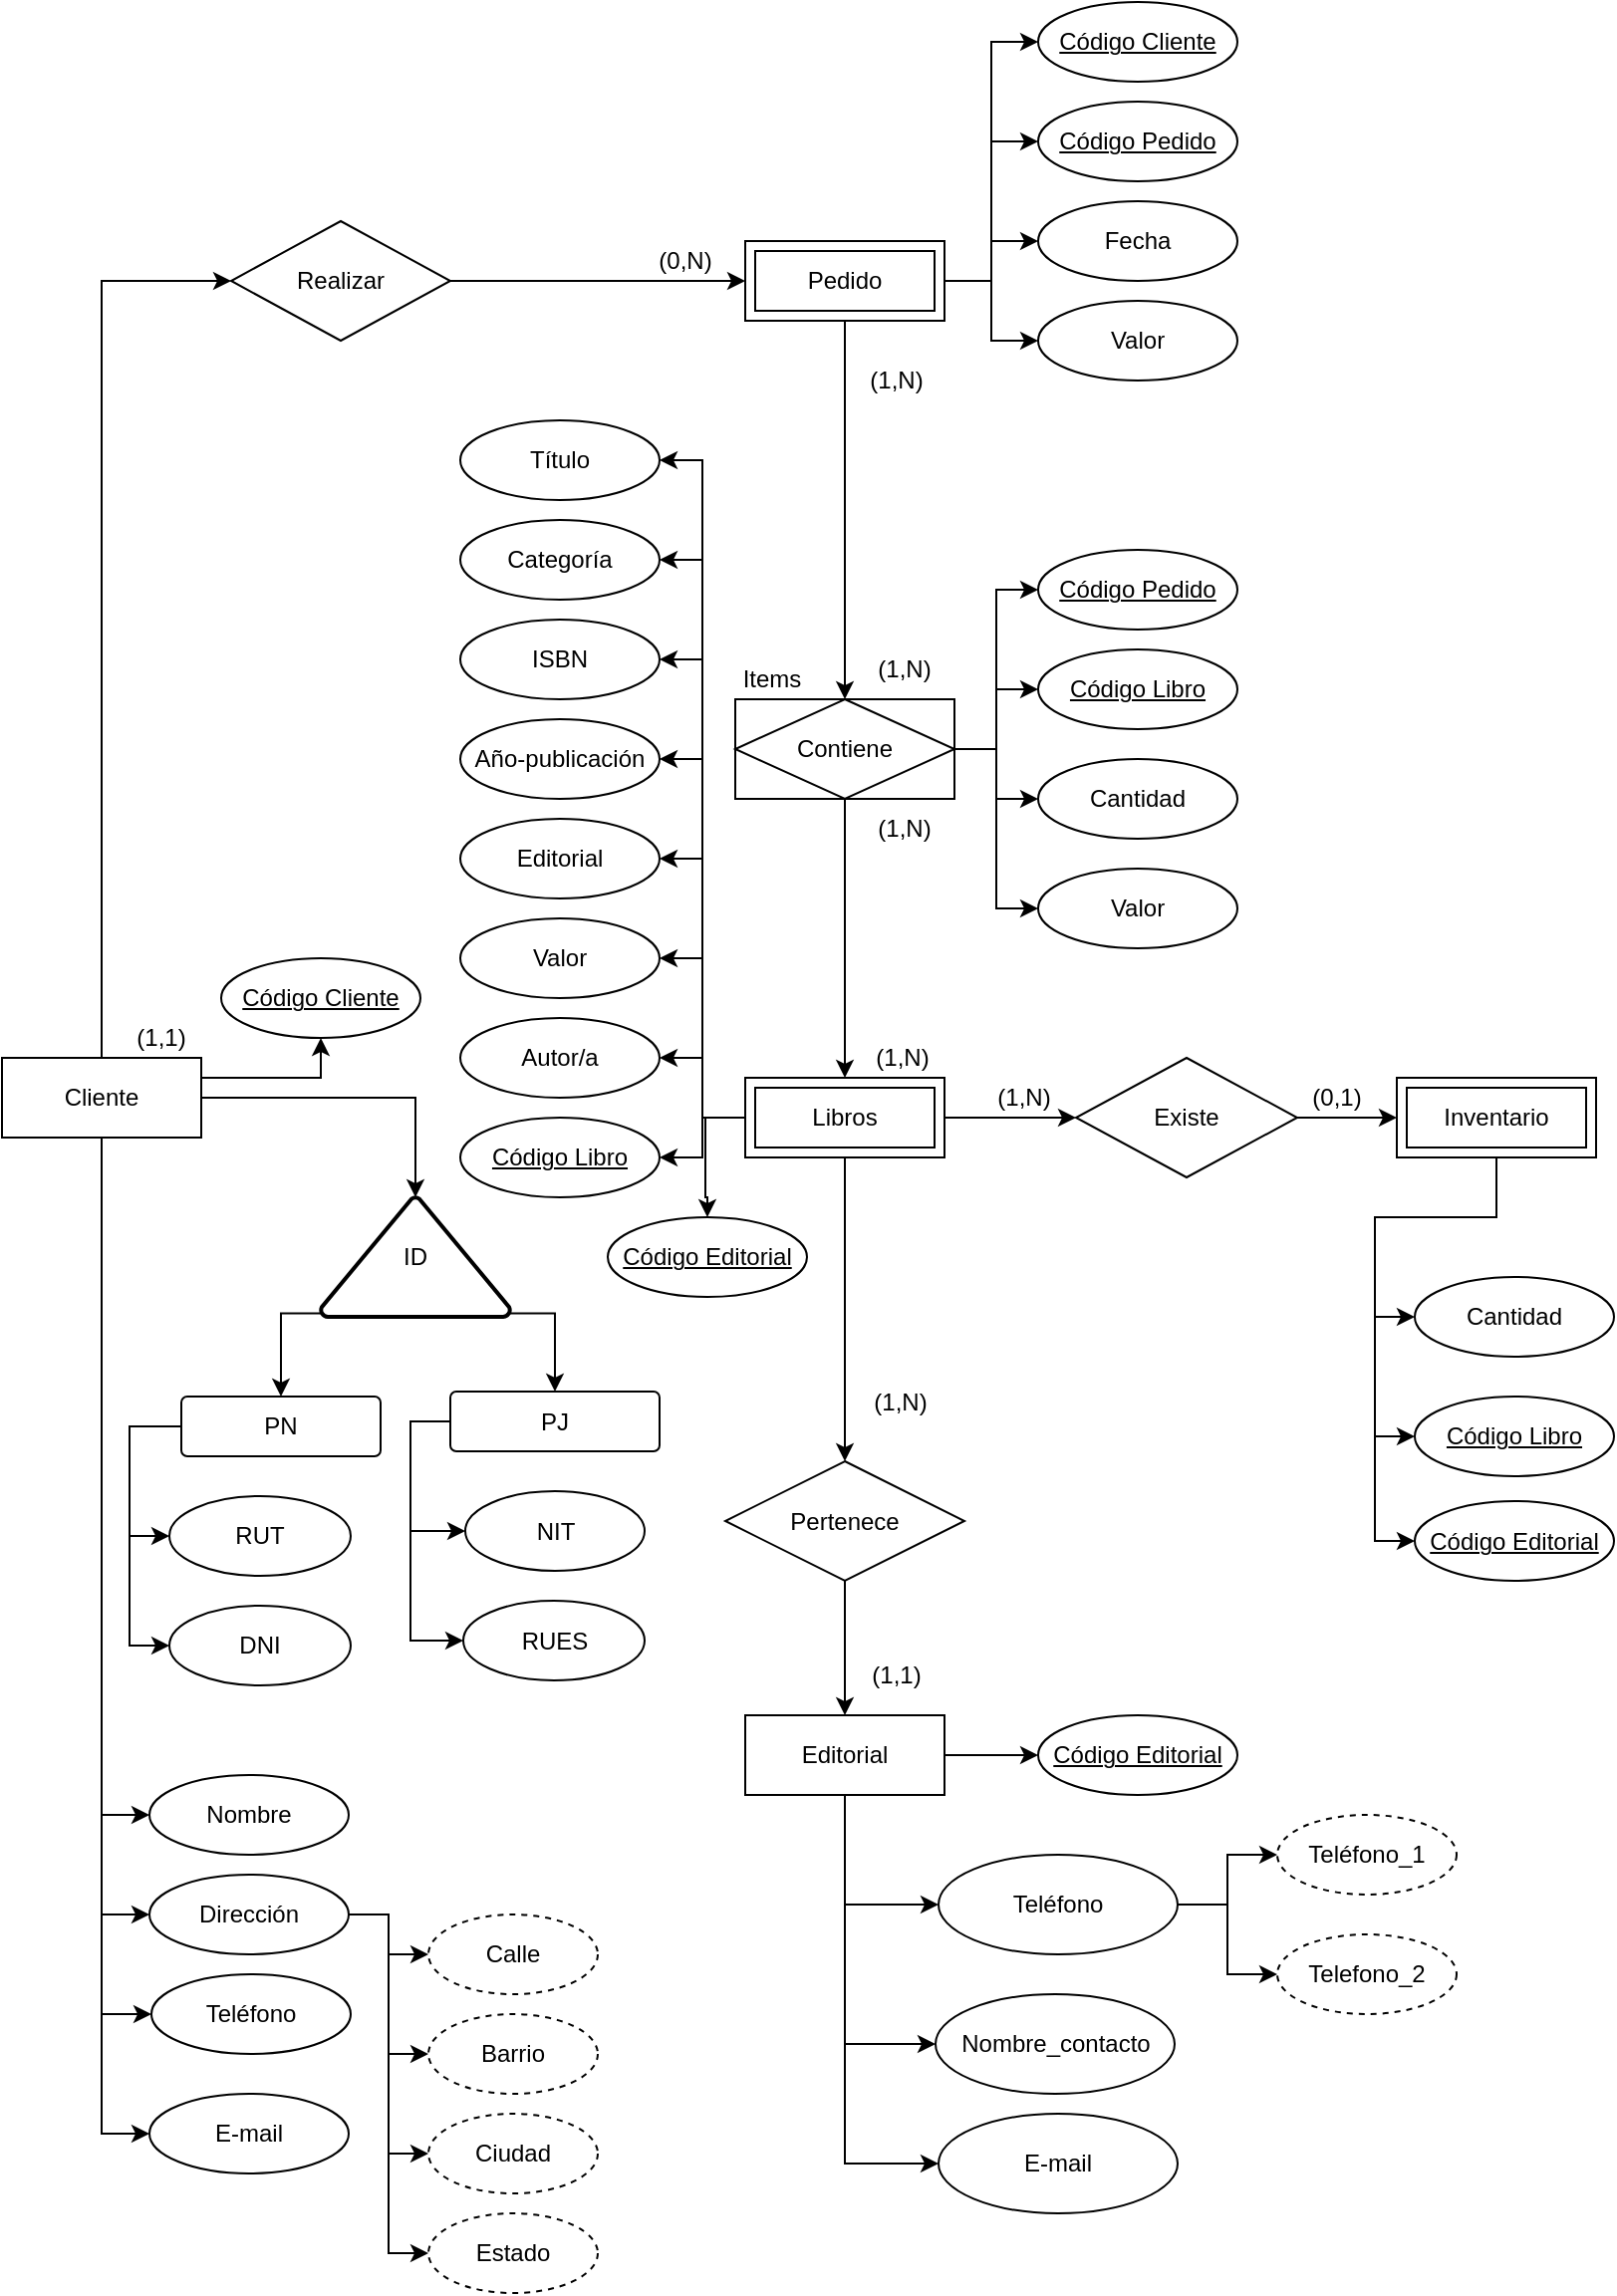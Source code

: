 <mxfile version="26.2.13">
  <diagram name="Página-1" id="gk_S0m70pa4slOBog2Y-">
    <mxGraphModel dx="990" dy="527" grid="1" gridSize="10" guides="1" tooltips="1" connect="1" arrows="1" fold="1" page="1" pageScale="1" pageWidth="827" pageHeight="1169" math="0" shadow="0">
      <root>
        <mxCell id="0" />
        <mxCell id="1" parent="0" />
        <mxCell id="FN9NgcvBm-vyUmjdJuyd-7" style="edgeStyle=orthogonalEdgeStyle;rounded=0;orthogonalLoop=1;jettySize=auto;html=1;exitX=0.5;exitY=0;exitDx=0;exitDy=0;entryX=0;entryY=0.5;entryDx=0;entryDy=0;" parent="1" source="FN9NgcvBm-vyUmjdJuyd-1" target="FN9NgcvBm-vyUmjdJuyd-6" edge="1">
          <mxGeometry relative="1" as="geometry" />
        </mxCell>
        <mxCell id="_-K3MDLd5xErvSqu6k3G-18" style="edgeStyle=orthogonalEdgeStyle;rounded=0;orthogonalLoop=1;jettySize=auto;html=1;exitX=0.5;exitY=1;exitDx=0;exitDy=0;entryX=0;entryY=0.5;entryDx=0;entryDy=0;" parent="1" source="FN9NgcvBm-vyUmjdJuyd-1" target="_-K3MDLd5xErvSqu6k3G-17" edge="1">
          <mxGeometry relative="1" as="geometry" />
        </mxCell>
        <mxCell id="_-K3MDLd5xErvSqu6k3G-19" style="edgeStyle=orthogonalEdgeStyle;rounded=0;orthogonalLoop=1;jettySize=auto;html=1;exitX=0.5;exitY=1;exitDx=0;exitDy=0;entryX=0;entryY=0.5;entryDx=0;entryDy=0;" parent="1" source="FN9NgcvBm-vyUmjdJuyd-1" target="_-K3MDLd5xErvSqu6k3G-5" edge="1">
          <mxGeometry relative="1" as="geometry" />
        </mxCell>
        <mxCell id="_-K3MDLd5xErvSqu6k3G-21" style="edgeStyle=orthogonalEdgeStyle;rounded=0;orthogonalLoop=1;jettySize=auto;html=1;exitX=0.5;exitY=1;exitDx=0;exitDy=0;entryX=0;entryY=0.5;entryDx=0;entryDy=0;" parent="1" source="FN9NgcvBm-vyUmjdJuyd-1" target="_-K3MDLd5xErvSqu6k3G-2" edge="1">
          <mxGeometry relative="1" as="geometry" />
        </mxCell>
        <mxCell id="_-K3MDLd5xErvSqu6k3G-23" style="edgeStyle=orthogonalEdgeStyle;rounded=0;orthogonalLoop=1;jettySize=auto;html=1;exitX=0.5;exitY=1;exitDx=0;exitDy=0;entryX=0;entryY=0.5;entryDx=0;entryDy=0;" parent="1" source="FN9NgcvBm-vyUmjdJuyd-1" target="_-K3MDLd5xErvSqu6k3G-22" edge="1">
          <mxGeometry relative="1" as="geometry" />
        </mxCell>
        <mxCell id="FN9NgcvBm-vyUmjdJuyd-1" value="Cliente" style="whiteSpace=wrap;html=1;align=center;" parent="1" vertex="1">
          <mxGeometry x="9" y="540" width="100" height="40" as="geometry" />
        </mxCell>
        <mxCell id="FN9NgcvBm-vyUmjdJuyd-12" style="edgeStyle=orthogonalEdgeStyle;rounded=0;orthogonalLoop=1;jettySize=auto;html=1;entryX=0.5;entryY=0;entryDx=0;entryDy=0;" parent="1" source="FN9NgcvBm-vyUmjdJuyd-2" target="FN9NgcvBm-vyUmjdJuyd-27" edge="1">
          <mxGeometry relative="1" as="geometry">
            <mxPoint x="388" y="230" as="targetPoint" />
          </mxGeometry>
        </mxCell>
        <mxCell id="_-K3MDLd5xErvSqu6k3G-60" style="edgeStyle=orthogonalEdgeStyle;rounded=0;orthogonalLoop=1;jettySize=auto;html=1;exitX=1;exitY=0.5;exitDx=0;exitDy=0;entryX=0;entryY=0.5;entryDx=0;entryDy=0;" parent="1" source="FN9NgcvBm-vyUmjdJuyd-2" target="_-K3MDLd5xErvSqu6k3G-56" edge="1">
          <mxGeometry relative="1" as="geometry" />
        </mxCell>
        <mxCell id="_-K3MDLd5xErvSqu6k3G-110" style="edgeStyle=orthogonalEdgeStyle;rounded=0;orthogonalLoop=1;jettySize=auto;html=1;exitX=1;exitY=0.5;exitDx=0;exitDy=0;entryX=0;entryY=0.5;entryDx=0;entryDy=0;" parent="1" source="FN9NgcvBm-vyUmjdJuyd-2" target="_-K3MDLd5xErvSqu6k3G-105" edge="1">
          <mxGeometry relative="1" as="geometry" />
        </mxCell>
        <mxCell id="_-K3MDLd5xErvSqu6k3G-116" style="edgeStyle=orthogonalEdgeStyle;rounded=0;orthogonalLoop=1;jettySize=auto;html=1;exitX=1;exitY=0.5;exitDx=0;exitDy=0;entryX=0;entryY=0.5;entryDx=0;entryDy=0;" parent="1" source="FN9NgcvBm-vyUmjdJuyd-2" target="_-K3MDLd5xErvSqu6k3G-115" edge="1">
          <mxGeometry relative="1" as="geometry" />
        </mxCell>
        <mxCell id="t2hvN2y-OamJsY7AObhS-1" style="edgeStyle=orthogonalEdgeStyle;rounded=0;orthogonalLoop=1;jettySize=auto;html=1;exitX=1;exitY=0.5;exitDx=0;exitDy=0;entryX=0;entryY=0.5;entryDx=0;entryDy=0;" edge="1" parent="1" source="FN9NgcvBm-vyUmjdJuyd-2" target="_-K3MDLd5xErvSqu6k3G-57">
          <mxGeometry relative="1" as="geometry" />
        </mxCell>
        <mxCell id="FN9NgcvBm-vyUmjdJuyd-2" value="Pedido" style="shape=ext;margin=3;double=1;whiteSpace=wrap;html=1;align=center;" parent="1" vertex="1">
          <mxGeometry x="382" y="130" width="100" height="40" as="geometry" />
        </mxCell>
        <mxCell id="_-K3MDLd5xErvSqu6k3G-94" style="edgeStyle=orthogonalEdgeStyle;rounded=0;orthogonalLoop=1;jettySize=auto;html=1;exitX=0.5;exitY=1;exitDx=0;exitDy=0;entryX=0;entryY=0.5;entryDx=0;entryDy=0;" parent="1" source="FN9NgcvBm-vyUmjdJuyd-3" target="_-K3MDLd5xErvSqu6k3G-89" edge="1">
          <mxGeometry relative="1" as="geometry" />
        </mxCell>
        <mxCell id="_-K3MDLd5xErvSqu6k3G-96" style="edgeStyle=orthogonalEdgeStyle;rounded=0;orthogonalLoop=1;jettySize=auto;html=1;exitX=0.5;exitY=1;exitDx=0;exitDy=0;entryX=0;entryY=0.5;entryDx=0;entryDy=0;" parent="1" source="FN9NgcvBm-vyUmjdJuyd-3" target="_-K3MDLd5xErvSqu6k3G-91" edge="1">
          <mxGeometry relative="1" as="geometry" />
        </mxCell>
        <mxCell id="_-K3MDLd5xErvSqu6k3G-97" style="edgeStyle=orthogonalEdgeStyle;rounded=0;orthogonalLoop=1;jettySize=auto;html=1;exitX=0.5;exitY=1;exitDx=0;exitDy=0;entryX=0;entryY=0.5;entryDx=0;entryDy=0;" parent="1" source="FN9NgcvBm-vyUmjdJuyd-3" target="_-K3MDLd5xErvSqu6k3G-90" edge="1">
          <mxGeometry relative="1" as="geometry" />
        </mxCell>
        <mxCell id="_-K3MDLd5xErvSqu6k3G-106" style="edgeStyle=orthogonalEdgeStyle;rounded=0;orthogonalLoop=1;jettySize=auto;html=1;exitX=1;exitY=0.5;exitDx=0;exitDy=0;entryX=0;entryY=0.5;entryDx=0;entryDy=0;" parent="1" source="FN9NgcvBm-vyUmjdJuyd-3" target="_-K3MDLd5xErvSqu6k3G-102" edge="1">
          <mxGeometry relative="1" as="geometry" />
        </mxCell>
        <mxCell id="FN9NgcvBm-vyUmjdJuyd-3" value="Editorial" style="whiteSpace=wrap;html=1;align=center;" parent="1" vertex="1">
          <mxGeometry x="382" y="870" width="100" height="40" as="geometry" />
        </mxCell>
        <mxCell id="FN9NgcvBm-vyUmjdJuyd-17" style="edgeStyle=orthogonalEdgeStyle;rounded=0;orthogonalLoop=1;jettySize=auto;html=1;entryX=0.5;entryY=0;entryDx=0;entryDy=0;" parent="1" source="FN9NgcvBm-vyUmjdJuyd-4" target="FN9NgcvBm-vyUmjdJuyd-16" edge="1">
          <mxGeometry relative="1" as="geometry" />
        </mxCell>
        <mxCell id="FN9NgcvBm-vyUmjdJuyd-22" style="edgeStyle=orthogonalEdgeStyle;rounded=0;orthogonalLoop=1;jettySize=auto;html=1;entryX=0;entryY=0.5;entryDx=0;entryDy=0;" parent="1" source="FN9NgcvBm-vyUmjdJuyd-4" target="FN9NgcvBm-vyUmjdJuyd-21" edge="1">
          <mxGeometry relative="1" as="geometry" />
        </mxCell>
        <mxCell id="_-K3MDLd5xErvSqu6k3G-80" style="edgeStyle=orthogonalEdgeStyle;rounded=0;orthogonalLoop=1;jettySize=auto;html=1;exitX=0;exitY=0.5;exitDx=0;exitDy=0;entryX=1;entryY=0.5;entryDx=0;entryDy=0;" parent="1" source="FN9NgcvBm-vyUmjdJuyd-4" target="_-K3MDLd5xErvSqu6k3G-73" edge="1">
          <mxGeometry relative="1" as="geometry" />
        </mxCell>
        <mxCell id="_-K3MDLd5xErvSqu6k3G-81" style="edgeStyle=orthogonalEdgeStyle;rounded=0;orthogonalLoop=1;jettySize=auto;html=1;exitX=0;exitY=0.5;exitDx=0;exitDy=0;entryX=1;entryY=0.5;entryDx=0;entryDy=0;" parent="1" source="FN9NgcvBm-vyUmjdJuyd-4" target="_-K3MDLd5xErvSqu6k3G-74" edge="1">
          <mxGeometry relative="1" as="geometry" />
        </mxCell>
        <mxCell id="_-K3MDLd5xErvSqu6k3G-82" style="edgeStyle=orthogonalEdgeStyle;rounded=0;orthogonalLoop=1;jettySize=auto;html=1;exitX=0;exitY=0.5;exitDx=0;exitDy=0;entryX=1;entryY=0.5;entryDx=0;entryDy=0;" parent="1" source="FN9NgcvBm-vyUmjdJuyd-4" target="_-K3MDLd5xErvSqu6k3G-75" edge="1">
          <mxGeometry relative="1" as="geometry" />
        </mxCell>
        <mxCell id="_-K3MDLd5xErvSqu6k3G-83" style="edgeStyle=orthogonalEdgeStyle;rounded=0;orthogonalLoop=1;jettySize=auto;html=1;exitX=0;exitY=0.5;exitDx=0;exitDy=0;entryX=1;entryY=0.5;entryDx=0;entryDy=0;" parent="1" source="FN9NgcvBm-vyUmjdJuyd-4" target="_-K3MDLd5xErvSqu6k3G-76" edge="1">
          <mxGeometry relative="1" as="geometry" />
        </mxCell>
        <mxCell id="_-K3MDLd5xErvSqu6k3G-84" style="edgeStyle=orthogonalEdgeStyle;rounded=0;orthogonalLoop=1;jettySize=auto;html=1;exitX=0;exitY=0.5;exitDx=0;exitDy=0;entryX=1;entryY=0.5;entryDx=0;entryDy=0;" parent="1" source="FN9NgcvBm-vyUmjdJuyd-4" target="_-K3MDLd5xErvSqu6k3G-77" edge="1">
          <mxGeometry relative="1" as="geometry" />
        </mxCell>
        <mxCell id="_-K3MDLd5xErvSqu6k3G-85" style="edgeStyle=orthogonalEdgeStyle;rounded=0;orthogonalLoop=1;jettySize=auto;html=1;exitX=0;exitY=0.5;exitDx=0;exitDy=0;entryX=1;entryY=0.5;entryDx=0;entryDy=0;" parent="1" source="FN9NgcvBm-vyUmjdJuyd-4" target="_-K3MDLd5xErvSqu6k3G-78" edge="1">
          <mxGeometry relative="1" as="geometry" />
        </mxCell>
        <mxCell id="_-K3MDLd5xErvSqu6k3G-86" style="edgeStyle=orthogonalEdgeStyle;rounded=0;orthogonalLoop=1;jettySize=auto;html=1;exitX=0;exitY=0.5;exitDx=0;exitDy=0;entryX=1;entryY=0.5;entryDx=0;entryDy=0;" parent="1" source="FN9NgcvBm-vyUmjdJuyd-4" target="_-K3MDLd5xErvSqu6k3G-79" edge="1">
          <mxGeometry relative="1" as="geometry" />
        </mxCell>
        <mxCell id="_-K3MDLd5xErvSqu6k3G-123" style="edgeStyle=orthogonalEdgeStyle;rounded=0;orthogonalLoop=1;jettySize=auto;html=1;exitX=0;exitY=0.5;exitDx=0;exitDy=0;entryX=1;entryY=0.5;entryDx=0;entryDy=0;" parent="1" source="FN9NgcvBm-vyUmjdJuyd-4" target="_-K3MDLd5xErvSqu6k3G-119" edge="1">
          <mxGeometry relative="1" as="geometry" />
        </mxCell>
        <mxCell id="_-K3MDLd5xErvSqu6k3G-124" style="edgeStyle=orthogonalEdgeStyle;rounded=0;orthogonalLoop=1;jettySize=auto;html=1;exitX=0;exitY=0.5;exitDx=0;exitDy=0;entryX=0.5;entryY=0;entryDx=0;entryDy=0;" parent="1" source="FN9NgcvBm-vyUmjdJuyd-4" target="_-K3MDLd5xErvSqu6k3G-107" edge="1">
          <mxGeometry relative="1" as="geometry" />
        </mxCell>
        <mxCell id="FN9NgcvBm-vyUmjdJuyd-4" value="Libros" style="shape=ext;margin=3;double=1;whiteSpace=wrap;html=1;align=center;" parent="1" vertex="1">
          <mxGeometry x="382" y="550" width="100" height="40" as="geometry" />
        </mxCell>
        <mxCell id="_-K3MDLd5xErvSqu6k3G-138" style="edgeStyle=orthogonalEdgeStyle;rounded=0;orthogonalLoop=1;jettySize=auto;html=1;exitX=0.5;exitY=1;exitDx=0;exitDy=0;entryX=0;entryY=0.5;entryDx=0;entryDy=0;" parent="1" source="FN9NgcvBm-vyUmjdJuyd-5" target="_-K3MDLd5xErvSqu6k3G-62" edge="1">
          <mxGeometry relative="1" as="geometry" />
        </mxCell>
        <mxCell id="_-K3MDLd5xErvSqu6k3G-139" style="edgeStyle=orthogonalEdgeStyle;rounded=0;orthogonalLoop=1;jettySize=auto;html=1;exitX=0.5;exitY=1;exitDx=0;exitDy=0;entryX=0;entryY=0.5;entryDx=0;entryDy=0;" parent="1" source="FN9NgcvBm-vyUmjdJuyd-5" target="_-K3MDLd5xErvSqu6k3G-111" edge="1">
          <mxGeometry relative="1" as="geometry">
            <Array as="points">
              <mxPoint x="759" y="620" />
              <mxPoint x="698" y="620" />
              <mxPoint x="698" y="730" />
            </Array>
          </mxGeometry>
        </mxCell>
        <mxCell id="_-K3MDLd5xErvSqu6k3G-140" style="edgeStyle=orthogonalEdgeStyle;rounded=0;orthogonalLoop=1;jettySize=auto;html=1;exitX=0.5;exitY=1;exitDx=0;exitDy=0;entryX=0;entryY=0.5;entryDx=0;entryDy=0;" parent="1" source="FN9NgcvBm-vyUmjdJuyd-5" target="_-K3MDLd5xErvSqu6k3G-120" edge="1">
          <mxGeometry relative="1" as="geometry">
            <Array as="points">
              <mxPoint x="759" y="620" />
              <mxPoint x="698" y="620" />
              <mxPoint x="698" y="782" />
            </Array>
          </mxGeometry>
        </mxCell>
        <mxCell id="FN9NgcvBm-vyUmjdJuyd-5" value="Inventario" style="shape=ext;margin=3;double=1;whiteSpace=wrap;html=1;align=center;" parent="1" vertex="1">
          <mxGeometry x="709" y="550" width="100" height="40" as="geometry" />
        </mxCell>
        <mxCell id="FN9NgcvBm-vyUmjdJuyd-8" style="edgeStyle=orthogonalEdgeStyle;rounded=0;orthogonalLoop=1;jettySize=auto;html=1;exitX=1;exitY=0.5;exitDx=0;exitDy=0;" parent="1" source="FN9NgcvBm-vyUmjdJuyd-6" target="FN9NgcvBm-vyUmjdJuyd-2" edge="1">
          <mxGeometry relative="1" as="geometry" />
        </mxCell>
        <mxCell id="FN9NgcvBm-vyUmjdJuyd-6" value="Realizar" style="shape=rhombus;perimeter=rhombusPerimeter;whiteSpace=wrap;html=1;align=center;" parent="1" vertex="1">
          <mxGeometry x="124" y="120" width="110" height="60" as="geometry" />
        </mxCell>
        <mxCell id="FN9NgcvBm-vyUmjdJuyd-9" value="(1,1)" style="text;html=1;align=center;verticalAlign=middle;whiteSpace=wrap;rounded=0;" parent="1" vertex="1">
          <mxGeometry x="59" y="510" width="60" height="40" as="geometry" />
        </mxCell>
        <mxCell id="FN9NgcvBm-vyUmjdJuyd-10" value="(0,N)" style="text;html=1;align=center;verticalAlign=middle;whiteSpace=wrap;rounded=0;" parent="1" vertex="1">
          <mxGeometry x="322" y="120" width="60" height="40" as="geometry" />
        </mxCell>
        <mxCell id="FN9NgcvBm-vyUmjdJuyd-14" value="(1,N)" style="text;html=1;align=center;verticalAlign=middle;whiteSpace=wrap;rounded=0;" parent="1" vertex="1">
          <mxGeometry x="428" y="180" width="60" height="40" as="geometry" />
        </mxCell>
        <mxCell id="FN9NgcvBm-vyUmjdJuyd-15" value="(1,N)" style="text;html=1;align=center;verticalAlign=middle;whiteSpace=wrap;rounded=0;" parent="1" vertex="1">
          <mxGeometry x="432" y="325" width="60" height="40" as="geometry" />
        </mxCell>
        <mxCell id="FN9NgcvBm-vyUmjdJuyd-18" style="edgeStyle=orthogonalEdgeStyle;rounded=0;orthogonalLoop=1;jettySize=auto;html=1;entryX=0.5;entryY=0;entryDx=0;entryDy=0;" parent="1" source="FN9NgcvBm-vyUmjdJuyd-16" target="FN9NgcvBm-vyUmjdJuyd-3" edge="1">
          <mxGeometry relative="1" as="geometry" />
        </mxCell>
        <mxCell id="FN9NgcvBm-vyUmjdJuyd-16" value="Pertenece" style="shape=rhombus;perimeter=rhombusPerimeter;whiteSpace=wrap;html=1;align=center;" parent="1" vertex="1">
          <mxGeometry x="372" y="742.5" width="120" height="60" as="geometry" />
        </mxCell>
        <mxCell id="FN9NgcvBm-vyUmjdJuyd-19" value="(1,N)" style="text;html=1;align=center;verticalAlign=middle;whiteSpace=wrap;rounded=0;" parent="1" vertex="1">
          <mxGeometry x="430" y="697.5" width="60" height="30" as="geometry" />
        </mxCell>
        <mxCell id="FN9NgcvBm-vyUmjdJuyd-20" value="(1,1)" style="text;html=1;align=center;verticalAlign=middle;whiteSpace=wrap;rounded=0;" parent="1" vertex="1">
          <mxGeometry x="429" y="830" width="58" height="40" as="geometry" />
        </mxCell>
        <mxCell id="_-K3MDLd5xErvSqu6k3G-122" style="edgeStyle=orthogonalEdgeStyle;rounded=0;orthogonalLoop=1;jettySize=auto;html=1;exitX=1;exitY=0.5;exitDx=0;exitDy=0;entryX=0;entryY=0.5;entryDx=0;entryDy=0;" parent="1" source="FN9NgcvBm-vyUmjdJuyd-21" target="FN9NgcvBm-vyUmjdJuyd-5" edge="1">
          <mxGeometry relative="1" as="geometry" />
        </mxCell>
        <mxCell id="FN9NgcvBm-vyUmjdJuyd-21" value="Existe" style="shape=rhombus;perimeter=rhombusPerimeter;whiteSpace=wrap;html=1;align=center;" parent="1" vertex="1">
          <mxGeometry x="548" y="540" width="111" height="60" as="geometry" />
        </mxCell>
        <mxCell id="FN9NgcvBm-vyUmjdJuyd-24" value="(1,N)" style="text;html=1;align=center;verticalAlign=middle;whiteSpace=wrap;rounded=0;" parent="1" vertex="1">
          <mxGeometry x="492" y="540" width="60" height="40" as="geometry" />
        </mxCell>
        <mxCell id="FN9NgcvBm-vyUmjdJuyd-30" style="edgeStyle=orthogonalEdgeStyle;rounded=0;orthogonalLoop=1;jettySize=auto;html=1;entryX=0.5;entryY=0;entryDx=0;entryDy=0;" parent="1" source="FN9NgcvBm-vyUmjdJuyd-27" target="FN9NgcvBm-vyUmjdJuyd-4" edge="1">
          <mxGeometry relative="1" as="geometry" />
        </mxCell>
        <mxCell id="_-K3MDLd5xErvSqu6k3G-128" style="edgeStyle=orthogonalEdgeStyle;rounded=0;orthogonalLoop=1;jettySize=auto;html=1;exitX=1;exitY=0.5;exitDx=0;exitDy=0;entryX=0;entryY=0.5;entryDx=0;entryDy=0;" parent="1" source="FN9NgcvBm-vyUmjdJuyd-27" target="_-K3MDLd5xErvSqu6k3G-125" edge="1">
          <mxGeometry relative="1" as="geometry" />
        </mxCell>
        <mxCell id="_-K3MDLd5xErvSqu6k3G-129" style="edgeStyle=orthogonalEdgeStyle;rounded=0;orthogonalLoop=1;jettySize=auto;html=1;exitX=1;exitY=0.5;exitDx=0;exitDy=0;entryX=0;entryY=0.5;entryDx=0;entryDy=0;" parent="1" source="FN9NgcvBm-vyUmjdJuyd-27" target="_-K3MDLd5xErvSqu6k3G-126" edge="1">
          <mxGeometry relative="1" as="geometry" />
        </mxCell>
        <mxCell id="_-K3MDLd5xErvSqu6k3G-130" style="edgeStyle=orthogonalEdgeStyle;rounded=0;orthogonalLoop=1;jettySize=auto;html=1;exitX=1;exitY=0.5;exitDx=0;exitDy=0;entryX=0;entryY=0.5;entryDx=0;entryDy=0;" parent="1" source="FN9NgcvBm-vyUmjdJuyd-27" target="_-K3MDLd5xErvSqu6k3G-117" edge="1">
          <mxGeometry relative="1" as="geometry" />
        </mxCell>
        <mxCell id="_-K3MDLd5xErvSqu6k3G-131" style="edgeStyle=orthogonalEdgeStyle;rounded=0;orthogonalLoop=1;jettySize=auto;html=1;exitX=1;exitY=0.5;exitDx=0;exitDy=0;entryX=0;entryY=0.5;entryDx=0;entryDy=0;" parent="1" source="FN9NgcvBm-vyUmjdJuyd-27" target="_-K3MDLd5xErvSqu6k3G-118" edge="1">
          <mxGeometry relative="1" as="geometry" />
        </mxCell>
        <mxCell id="FN9NgcvBm-vyUmjdJuyd-27" value="Contiene" style="shape=associativeEntity;whiteSpace=wrap;html=1;align=center;" parent="1" vertex="1">
          <mxGeometry x="377" y="360" width="110" height="50" as="geometry" />
        </mxCell>
        <mxCell id="FN9NgcvBm-vyUmjdJuyd-28" value="Items" style="text;html=1;align=center;verticalAlign=middle;whiteSpace=wrap;rounded=0;" parent="1" vertex="1">
          <mxGeometry x="372" y="335" width="47" height="30" as="geometry" />
        </mxCell>
        <mxCell id="FN9NgcvBm-vyUmjdJuyd-31" value="(1,N)" style="text;html=1;align=center;verticalAlign=middle;whiteSpace=wrap;rounded=0;" parent="1" vertex="1">
          <mxGeometry x="431" y="520" width="60" height="40" as="geometry" />
        </mxCell>
        <mxCell id="FN9NgcvBm-vyUmjdJuyd-32" value="(1,N)" style="text;html=1;align=center;verticalAlign=middle;whiteSpace=wrap;rounded=0;" parent="1" vertex="1">
          <mxGeometry x="432" y="405" width="60" height="40" as="geometry" />
        </mxCell>
        <mxCell id="_-K3MDLd5xErvSqu6k3G-2" value="Nombre" style="ellipse;whiteSpace=wrap;html=1;align=center;" parent="1" vertex="1">
          <mxGeometry x="83" y="900" width="100" height="40" as="geometry" />
        </mxCell>
        <mxCell id="_-K3MDLd5xErvSqu6k3G-37" style="edgeStyle=orthogonalEdgeStyle;rounded=0;orthogonalLoop=1;jettySize=auto;html=1;exitX=1;exitY=0.5;exitDx=0;exitDy=0;entryX=0;entryY=0.5;entryDx=0;entryDy=0;" parent="1" source="_-K3MDLd5xErvSqu6k3G-5" target="_-K3MDLd5xErvSqu6k3G-27" edge="1">
          <mxGeometry relative="1" as="geometry" />
        </mxCell>
        <mxCell id="_-K3MDLd5xErvSqu6k3G-38" style="edgeStyle=orthogonalEdgeStyle;rounded=0;orthogonalLoop=1;jettySize=auto;html=1;exitX=1;exitY=0.5;exitDx=0;exitDy=0;entryX=0;entryY=0.5;entryDx=0;entryDy=0;" parent="1" source="_-K3MDLd5xErvSqu6k3G-5" target="_-K3MDLd5xErvSqu6k3G-26" edge="1">
          <mxGeometry relative="1" as="geometry" />
        </mxCell>
        <mxCell id="_-K3MDLd5xErvSqu6k3G-39" style="edgeStyle=orthogonalEdgeStyle;rounded=0;orthogonalLoop=1;jettySize=auto;html=1;exitX=1;exitY=0.5;exitDx=0;exitDy=0;entryX=0;entryY=0.5;entryDx=0;entryDy=0;" parent="1" source="_-K3MDLd5xErvSqu6k3G-5" target="_-K3MDLd5xErvSqu6k3G-25" edge="1">
          <mxGeometry relative="1" as="geometry" />
        </mxCell>
        <mxCell id="_-K3MDLd5xErvSqu6k3G-40" style="edgeStyle=orthogonalEdgeStyle;rounded=0;orthogonalLoop=1;jettySize=auto;html=1;exitX=1;exitY=0.5;exitDx=0;exitDy=0;entryX=0;entryY=0.5;entryDx=0;entryDy=0;" parent="1" source="_-K3MDLd5xErvSqu6k3G-5" target="_-K3MDLd5xErvSqu6k3G-24" edge="1">
          <mxGeometry relative="1" as="geometry" />
        </mxCell>
        <mxCell id="_-K3MDLd5xErvSqu6k3G-5" value="Dirección" style="ellipse;whiteSpace=wrap;html=1;align=center;" parent="1" vertex="1">
          <mxGeometry x="83" y="950" width="100" height="40" as="geometry" />
        </mxCell>
        <mxCell id="_-K3MDLd5xErvSqu6k3G-17" value="Teléfono" style="ellipse;whiteSpace=wrap;html=1;align=center;" parent="1" vertex="1">
          <mxGeometry x="84" y="1000" width="100" height="40" as="geometry" />
        </mxCell>
        <mxCell id="_-K3MDLd5xErvSqu6k3G-22" value="E-mail" style="ellipse;whiteSpace=wrap;html=1;align=center;" parent="1" vertex="1">
          <mxGeometry x="83" y="1060" width="100" height="40" as="geometry" />
        </mxCell>
        <mxCell id="_-K3MDLd5xErvSqu6k3G-24" value="Calle" style="ellipse;whiteSpace=wrap;html=1;align=center;dashed=1;" parent="1" vertex="1">
          <mxGeometry x="223" y="970" width="85" height="40" as="geometry" />
        </mxCell>
        <mxCell id="_-K3MDLd5xErvSqu6k3G-25" value="Barrio" style="ellipse;whiteSpace=wrap;html=1;align=center;dashed=1;" parent="1" vertex="1">
          <mxGeometry x="223" y="1020" width="85" height="40" as="geometry" />
        </mxCell>
        <mxCell id="_-K3MDLd5xErvSqu6k3G-26" value="Ciudad" style="ellipse;whiteSpace=wrap;html=1;align=center;dashed=1;" parent="1" vertex="1">
          <mxGeometry x="223" y="1070" width="85" height="40" as="geometry" />
        </mxCell>
        <mxCell id="_-K3MDLd5xErvSqu6k3G-27" value="Estado" style="ellipse;whiteSpace=wrap;html=1;align=center;dashed=1;" parent="1" vertex="1">
          <mxGeometry x="223" y="1120" width="85" height="40" as="geometry" />
        </mxCell>
        <mxCell id="_-K3MDLd5xErvSqu6k3G-32" value="(0,1)" style="text;html=1;align=center;verticalAlign=middle;whiteSpace=wrap;rounded=0;" parent="1" vertex="1">
          <mxGeometry x="649" y="540" width="60" height="40" as="geometry" />
        </mxCell>
        <mxCell id="_-K3MDLd5xErvSqu6k3G-45" style="edgeStyle=orthogonalEdgeStyle;rounded=0;orthogonalLoop=1;jettySize=auto;html=1;exitX=0.01;exitY=0.97;exitDx=0;exitDy=0;exitPerimeter=0;entryX=0.5;entryY=0;entryDx=0;entryDy=0;" parent="1" source="_-K3MDLd5xErvSqu6k3G-41" target="_-K3MDLd5xErvSqu6k3G-43" edge="1">
          <mxGeometry relative="1" as="geometry" />
        </mxCell>
        <mxCell id="_-K3MDLd5xErvSqu6k3G-132" style="edgeStyle=orthogonalEdgeStyle;rounded=0;orthogonalLoop=1;jettySize=auto;html=1;exitX=0.99;exitY=0.97;exitDx=0;exitDy=0;exitPerimeter=0;entryX=0.5;entryY=0;entryDx=0;entryDy=0;" parent="1" source="_-K3MDLd5xErvSqu6k3G-41" target="_-K3MDLd5xErvSqu6k3G-44" edge="1">
          <mxGeometry relative="1" as="geometry" />
        </mxCell>
        <mxCell id="_-K3MDLd5xErvSqu6k3G-41" value="ID" style="strokeWidth=2;html=1;shape=mxgraph.flowchart.extract_or_measurement;whiteSpace=wrap;" parent="1" vertex="1">
          <mxGeometry x="169" y="610" width="95" height="60" as="geometry" />
        </mxCell>
        <mxCell id="_-K3MDLd5xErvSqu6k3G-42" style="edgeStyle=orthogonalEdgeStyle;rounded=0;orthogonalLoop=1;jettySize=auto;html=1;exitX=1;exitY=0.5;exitDx=0;exitDy=0;entryX=0.5;entryY=0;entryDx=0;entryDy=0;entryPerimeter=0;" parent="1" source="FN9NgcvBm-vyUmjdJuyd-1" target="_-K3MDLd5xErvSqu6k3G-41" edge="1">
          <mxGeometry relative="1" as="geometry" />
        </mxCell>
        <mxCell id="_-K3MDLd5xErvSqu6k3G-52" style="edgeStyle=orthogonalEdgeStyle;rounded=0;orthogonalLoop=1;jettySize=auto;html=1;exitX=0;exitY=0.5;exitDx=0;exitDy=0;entryX=0;entryY=0.5;entryDx=0;entryDy=0;" parent="1" source="_-K3MDLd5xErvSqu6k3G-43" target="_-K3MDLd5xErvSqu6k3G-48" edge="1">
          <mxGeometry relative="1" as="geometry" />
        </mxCell>
        <mxCell id="_-K3MDLd5xErvSqu6k3G-53" style="edgeStyle=orthogonalEdgeStyle;rounded=0;orthogonalLoop=1;jettySize=auto;html=1;exitX=0;exitY=0.5;exitDx=0;exitDy=0;entryX=0;entryY=0.5;entryDx=0;entryDy=0;" parent="1" source="_-K3MDLd5xErvSqu6k3G-43" target="_-K3MDLd5xErvSqu6k3G-49" edge="1">
          <mxGeometry relative="1" as="geometry" />
        </mxCell>
        <mxCell id="_-K3MDLd5xErvSqu6k3G-43" value="PN" style="rounded=1;arcSize=10;whiteSpace=wrap;html=1;align=center;" parent="1" vertex="1">
          <mxGeometry x="99" y="710" width="100" height="30" as="geometry" />
        </mxCell>
        <mxCell id="_-K3MDLd5xErvSqu6k3G-54" style="edgeStyle=orthogonalEdgeStyle;rounded=0;orthogonalLoop=1;jettySize=auto;html=1;exitX=0;exitY=0.5;exitDx=0;exitDy=0;entryX=0;entryY=0.5;entryDx=0;entryDy=0;" parent="1" source="_-K3MDLd5xErvSqu6k3G-44" target="_-K3MDLd5xErvSqu6k3G-47" edge="1">
          <mxGeometry relative="1" as="geometry" />
        </mxCell>
        <mxCell id="_-K3MDLd5xErvSqu6k3G-55" style="edgeStyle=orthogonalEdgeStyle;rounded=0;orthogonalLoop=1;jettySize=auto;html=1;exitX=0;exitY=0.5;exitDx=0;exitDy=0;entryX=0;entryY=0.5;entryDx=0;entryDy=0;" parent="1" source="_-K3MDLd5xErvSqu6k3G-44" target="_-K3MDLd5xErvSqu6k3G-51" edge="1">
          <mxGeometry relative="1" as="geometry" />
        </mxCell>
        <mxCell id="_-K3MDLd5xErvSqu6k3G-44" value="PJ" style="rounded=1;arcSize=10;whiteSpace=wrap;html=1;align=center;" parent="1" vertex="1">
          <mxGeometry x="234" y="707.5" width="105" height="30" as="geometry" />
        </mxCell>
        <mxCell id="_-K3MDLd5xErvSqu6k3G-47" value="NIT" style="ellipse;whiteSpace=wrap;html=1;align=center;" parent="1" vertex="1">
          <mxGeometry x="241.5" y="757.5" width="90" height="40" as="geometry" />
        </mxCell>
        <mxCell id="_-K3MDLd5xErvSqu6k3G-48" value="RUT" style="ellipse;whiteSpace=wrap;html=1;align=center;" parent="1" vertex="1">
          <mxGeometry x="93" y="760" width="91" height="40" as="geometry" />
        </mxCell>
        <mxCell id="_-K3MDLd5xErvSqu6k3G-49" value="DNI" style="ellipse;whiteSpace=wrap;html=1;align=center;" parent="1" vertex="1">
          <mxGeometry x="93" y="815" width="91" height="40" as="geometry" />
        </mxCell>
        <mxCell id="_-K3MDLd5xErvSqu6k3G-51" value="RUES" style="ellipse;whiteSpace=wrap;html=1;align=center;" parent="1" vertex="1">
          <mxGeometry x="240.5" y="812.5" width="91" height="40" as="geometry" />
        </mxCell>
        <mxCell id="_-K3MDLd5xErvSqu6k3G-56" value="Fecha" style="ellipse;whiteSpace=wrap;html=1;align=center;" parent="1" vertex="1">
          <mxGeometry x="529" y="110" width="100" height="40" as="geometry" />
        </mxCell>
        <mxCell id="_-K3MDLd5xErvSqu6k3G-57" value="Valor" style="ellipse;whiteSpace=wrap;html=1;align=center;" parent="1" vertex="1">
          <mxGeometry x="529" y="160" width="100" height="40" as="geometry" />
        </mxCell>
        <mxCell id="_-K3MDLd5xErvSqu6k3G-62" value="Cantidad" style="ellipse;whiteSpace=wrap;html=1;align=center;" parent="1" vertex="1">
          <mxGeometry x="718" y="650" width="100" height="40" as="geometry" />
        </mxCell>
        <mxCell id="_-K3MDLd5xErvSqu6k3G-73" value="Título" style="ellipse;whiteSpace=wrap;html=1;align=center;" parent="1" vertex="1">
          <mxGeometry x="239" y="220" width="100" height="40" as="geometry" />
        </mxCell>
        <mxCell id="_-K3MDLd5xErvSqu6k3G-74" value="Categoría" style="ellipse;whiteSpace=wrap;html=1;align=center;" parent="1" vertex="1">
          <mxGeometry x="239" y="270" width="100" height="40" as="geometry" />
        </mxCell>
        <mxCell id="_-K3MDLd5xErvSqu6k3G-75" value="ISBN" style="ellipse;whiteSpace=wrap;html=1;align=center;" parent="1" vertex="1">
          <mxGeometry x="239" y="320" width="100" height="40" as="geometry" />
        </mxCell>
        <mxCell id="_-K3MDLd5xErvSqu6k3G-76" value="Año-publicación" style="ellipse;whiteSpace=wrap;html=1;align=center;" parent="1" vertex="1">
          <mxGeometry x="239" y="370" width="100" height="40" as="geometry" />
        </mxCell>
        <mxCell id="_-K3MDLd5xErvSqu6k3G-77" value="Editorial" style="ellipse;whiteSpace=wrap;html=1;align=center;" parent="1" vertex="1">
          <mxGeometry x="239" y="420" width="100" height="40" as="geometry" />
        </mxCell>
        <mxCell id="_-K3MDLd5xErvSqu6k3G-78" value="Valor" style="ellipse;whiteSpace=wrap;html=1;align=center;" parent="1" vertex="1">
          <mxGeometry x="239" y="470" width="100" height="40" as="geometry" />
        </mxCell>
        <mxCell id="_-K3MDLd5xErvSqu6k3G-79" value="Autor/a" style="ellipse;whiteSpace=wrap;html=1;align=center;" parent="1" vertex="1">
          <mxGeometry x="239" y="520" width="100" height="40" as="geometry" />
        </mxCell>
        <mxCell id="_-K3MDLd5xErvSqu6k3G-98" style="edgeStyle=orthogonalEdgeStyle;rounded=0;orthogonalLoop=1;jettySize=auto;html=1;exitX=1;exitY=0.5;exitDx=0;exitDy=0;entryX=0;entryY=0.5;entryDx=0;entryDy=0;" parent="1" source="_-K3MDLd5xErvSqu6k3G-89" target="_-K3MDLd5xErvSqu6k3G-92" edge="1">
          <mxGeometry relative="1" as="geometry" />
        </mxCell>
        <mxCell id="_-K3MDLd5xErvSqu6k3G-99" style="edgeStyle=orthogonalEdgeStyle;rounded=0;orthogonalLoop=1;jettySize=auto;html=1;exitX=1;exitY=0.5;exitDx=0;exitDy=0;entryX=0;entryY=0.5;entryDx=0;entryDy=0;" parent="1" source="_-K3MDLd5xErvSqu6k3G-89" target="_-K3MDLd5xErvSqu6k3G-93" edge="1">
          <mxGeometry relative="1" as="geometry" />
        </mxCell>
        <mxCell id="_-K3MDLd5xErvSqu6k3G-89" value="Teléfono" style="ellipse;whiteSpace=wrap;html=1;align=center;" parent="1" vertex="1">
          <mxGeometry x="479" y="940" width="120" height="50" as="geometry" />
        </mxCell>
        <mxCell id="_-K3MDLd5xErvSqu6k3G-90" value="E-mail" style="ellipse;whiteSpace=wrap;html=1;align=center;" parent="1" vertex="1">
          <mxGeometry x="479" y="1070" width="120" height="50" as="geometry" />
        </mxCell>
        <mxCell id="_-K3MDLd5xErvSqu6k3G-91" value="Nombre_contacto" style="ellipse;whiteSpace=wrap;html=1;align=center;" parent="1" vertex="1">
          <mxGeometry x="477.5" y="1010" width="120" height="50" as="geometry" />
        </mxCell>
        <mxCell id="_-K3MDLd5xErvSqu6k3G-92" value="Teléfono_1" style="ellipse;whiteSpace=wrap;html=1;align=center;dashed=1;" parent="1" vertex="1">
          <mxGeometry x="649" y="920" width="90" height="40" as="geometry" />
        </mxCell>
        <mxCell id="_-K3MDLd5xErvSqu6k3G-93" value="Telefono_2" style="ellipse;whiteSpace=wrap;html=1;align=center;dashed=1;" parent="1" vertex="1">
          <mxGeometry x="649" y="980" width="90" height="40" as="geometry" />
        </mxCell>
        <mxCell id="_-K3MDLd5xErvSqu6k3G-100" value="Código Cliente" style="ellipse;whiteSpace=wrap;html=1;align=center;fontStyle=4;" parent="1" vertex="1">
          <mxGeometry x="119" y="490" width="100" height="40" as="geometry" />
        </mxCell>
        <mxCell id="_-K3MDLd5xErvSqu6k3G-102" value="Código Editorial" style="ellipse;whiteSpace=wrap;html=1;align=center;fontStyle=4;" parent="1" vertex="1">
          <mxGeometry x="529" y="870" width="100" height="40" as="geometry" />
        </mxCell>
        <mxCell id="_-K3MDLd5xErvSqu6k3G-103" style="edgeStyle=orthogonalEdgeStyle;rounded=0;orthogonalLoop=1;jettySize=auto;html=1;exitX=1;exitY=0.25;exitDx=0;exitDy=0;entryX=0.5;entryY=1;entryDx=0;entryDy=0;" parent="1" source="FN9NgcvBm-vyUmjdJuyd-1" target="_-K3MDLd5xErvSqu6k3G-100" edge="1">
          <mxGeometry relative="1" as="geometry" />
        </mxCell>
        <mxCell id="_-K3MDLd5xErvSqu6k3G-105" value="Código Cliente" style="ellipse;whiteSpace=wrap;html=1;align=center;fontStyle=4;" parent="1" vertex="1">
          <mxGeometry x="529" y="10" width="100" height="40" as="geometry" />
        </mxCell>
        <mxCell id="_-K3MDLd5xErvSqu6k3G-107" value="Código Editorial" style="ellipse;whiteSpace=wrap;html=1;align=center;fontStyle=4;" parent="1" vertex="1">
          <mxGeometry x="313" y="620" width="100" height="40" as="geometry" />
        </mxCell>
        <mxCell id="_-K3MDLd5xErvSqu6k3G-111" value="Código Libro" style="ellipse;whiteSpace=wrap;html=1;align=center;fontStyle=4;" parent="1" vertex="1">
          <mxGeometry x="718" y="710" width="100" height="40" as="geometry" />
        </mxCell>
        <mxCell id="_-K3MDLd5xErvSqu6k3G-115" value="Código Pedido" style="ellipse;whiteSpace=wrap;html=1;align=center;fontStyle=4;" parent="1" vertex="1">
          <mxGeometry x="529" y="60" width="100" height="40" as="geometry" />
        </mxCell>
        <mxCell id="_-K3MDLd5xErvSqu6k3G-117" value="Cantidad" style="ellipse;whiteSpace=wrap;html=1;align=center;" parent="1" vertex="1">
          <mxGeometry x="529" y="390" width="100" height="40" as="geometry" />
        </mxCell>
        <mxCell id="_-K3MDLd5xErvSqu6k3G-118" value="Valor" style="ellipse;whiteSpace=wrap;html=1;align=center;" parent="1" vertex="1">
          <mxGeometry x="529" y="445" width="100" height="40" as="geometry" />
        </mxCell>
        <mxCell id="_-K3MDLd5xErvSqu6k3G-119" value="Código Libro" style="ellipse;whiteSpace=wrap;html=1;align=center;fontStyle=4;" parent="1" vertex="1">
          <mxGeometry x="239" y="570" width="100" height="40" as="geometry" />
        </mxCell>
        <mxCell id="_-K3MDLd5xErvSqu6k3G-120" value="Código Editorial" style="ellipse;whiteSpace=wrap;html=1;align=center;fontStyle=4;" parent="1" vertex="1">
          <mxGeometry x="718" y="762.5" width="100" height="40" as="geometry" />
        </mxCell>
        <mxCell id="_-K3MDLd5xErvSqu6k3G-125" value="Código Pedido" style="ellipse;whiteSpace=wrap;html=1;align=center;fontStyle=4;" parent="1" vertex="1">
          <mxGeometry x="529" y="285" width="100" height="40" as="geometry" />
        </mxCell>
        <mxCell id="_-K3MDLd5xErvSqu6k3G-126" value="Código Libro" style="ellipse;whiteSpace=wrap;html=1;align=center;fontStyle=4;" parent="1" vertex="1">
          <mxGeometry x="529" y="335" width="100" height="40" as="geometry" />
        </mxCell>
      </root>
    </mxGraphModel>
  </diagram>
</mxfile>
